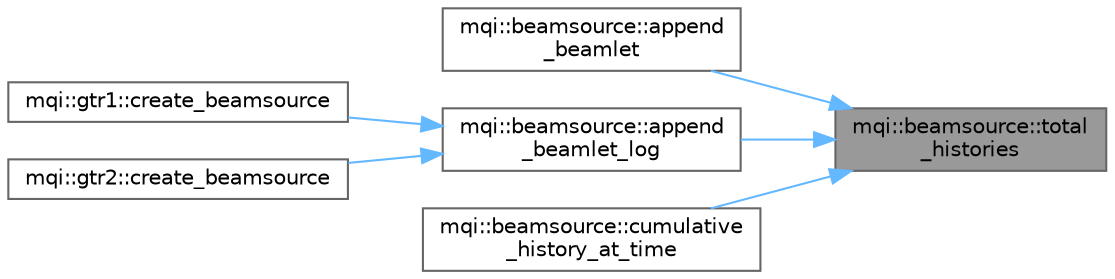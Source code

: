 digraph "mqi::beamsource::total_histories"
{
 // LATEX_PDF_SIZE
  bgcolor="transparent";
  edge [fontname=Helvetica,fontsize=10,labelfontname=Helvetica,labelfontsize=10];
  node [fontname=Helvetica,fontsize=10,shape=box,height=0.2,width=0.4];
  rankdir="RL";
  Node1 [id="Node000001",label="mqi::beamsource::total\l_histories",height=0.2,width=0.4,color="gray40", fillcolor="grey60", style="filled", fontcolor="black",tooltip="Returns the total number of histories for all beamlets."];
  Node1 -> Node2 [id="edge1_Node000001_Node000002",dir="back",color="steelblue1",style="solid",tooltip=" "];
  Node2 [id="Node000002",label="mqi::beamsource::append\l_beamlet",height=0.2,width=0.4,color="grey40", fillcolor="white", style="filled",URL="$classmqi_1_1beamsource.html#a13471b5c0eb3fff03bd5b60ee2892361",tooltip="Appends a beamlet to the source's internal containers."];
  Node1 -> Node3 [id="edge2_Node000001_Node000003",dir="back",color="steelblue1",style="solid",tooltip=" "];
  Node3 [id="Node000003",label="mqi::beamsource::append\l_beamlet_log",height=0.2,width=0.4,color="grey40", fillcolor="white", style="filled",URL="$classmqi_1_1beamsource.html#a0451306c28b7751f418880d7a82d7ed5",tooltip="Appends a beamlet based on log file data."];
  Node3 -> Node4 [id="edge3_Node000003_Node000004",dir="back",color="steelblue1",style="solid",tooltip=" "];
  Node4 [id="Node000004",label="mqi::gtr1::create_beamsource",height=0.2,width=0.4,color="grey40", fillcolor="white", style="filled",URL="$classmqi_1_1gtr1.html#a14f3c4f852c2347f6d7b15e9e566f7c0",tooltip="Creates a beam source model from log file data."];
  Node3 -> Node5 [id="edge4_Node000003_Node000005",dir="back",color="steelblue1",style="solid",tooltip=" "];
  Node5 [id="Node000005",label="mqi::gtr2::create_beamsource",height=0.2,width=0.4,color="grey40", fillcolor="white", style="filled",URL="$classmqi_1_1gtr2.html#a8b9fbf8b2d88b554b1d059a5e988fd4d",tooltip="Creates a beam source model from log file data."];
  Node1 -> Node6 [id="edge5_Node000001_Node000006",dir="back",color="steelblue1",style="solid",tooltip=" "];
  Node6 [id="Node000006",label="mqi::beamsource::cumulative\l_history_at_time",height=0.2,width=0.4,color="grey40", fillcolor="white", style="filled",URL="$classmqi_1_1beamsource.html#ab5d183f2c95b2ac544bc059c05564f4e",tooltip="Calculates the cumulative number of histories up to a given time."];
}
